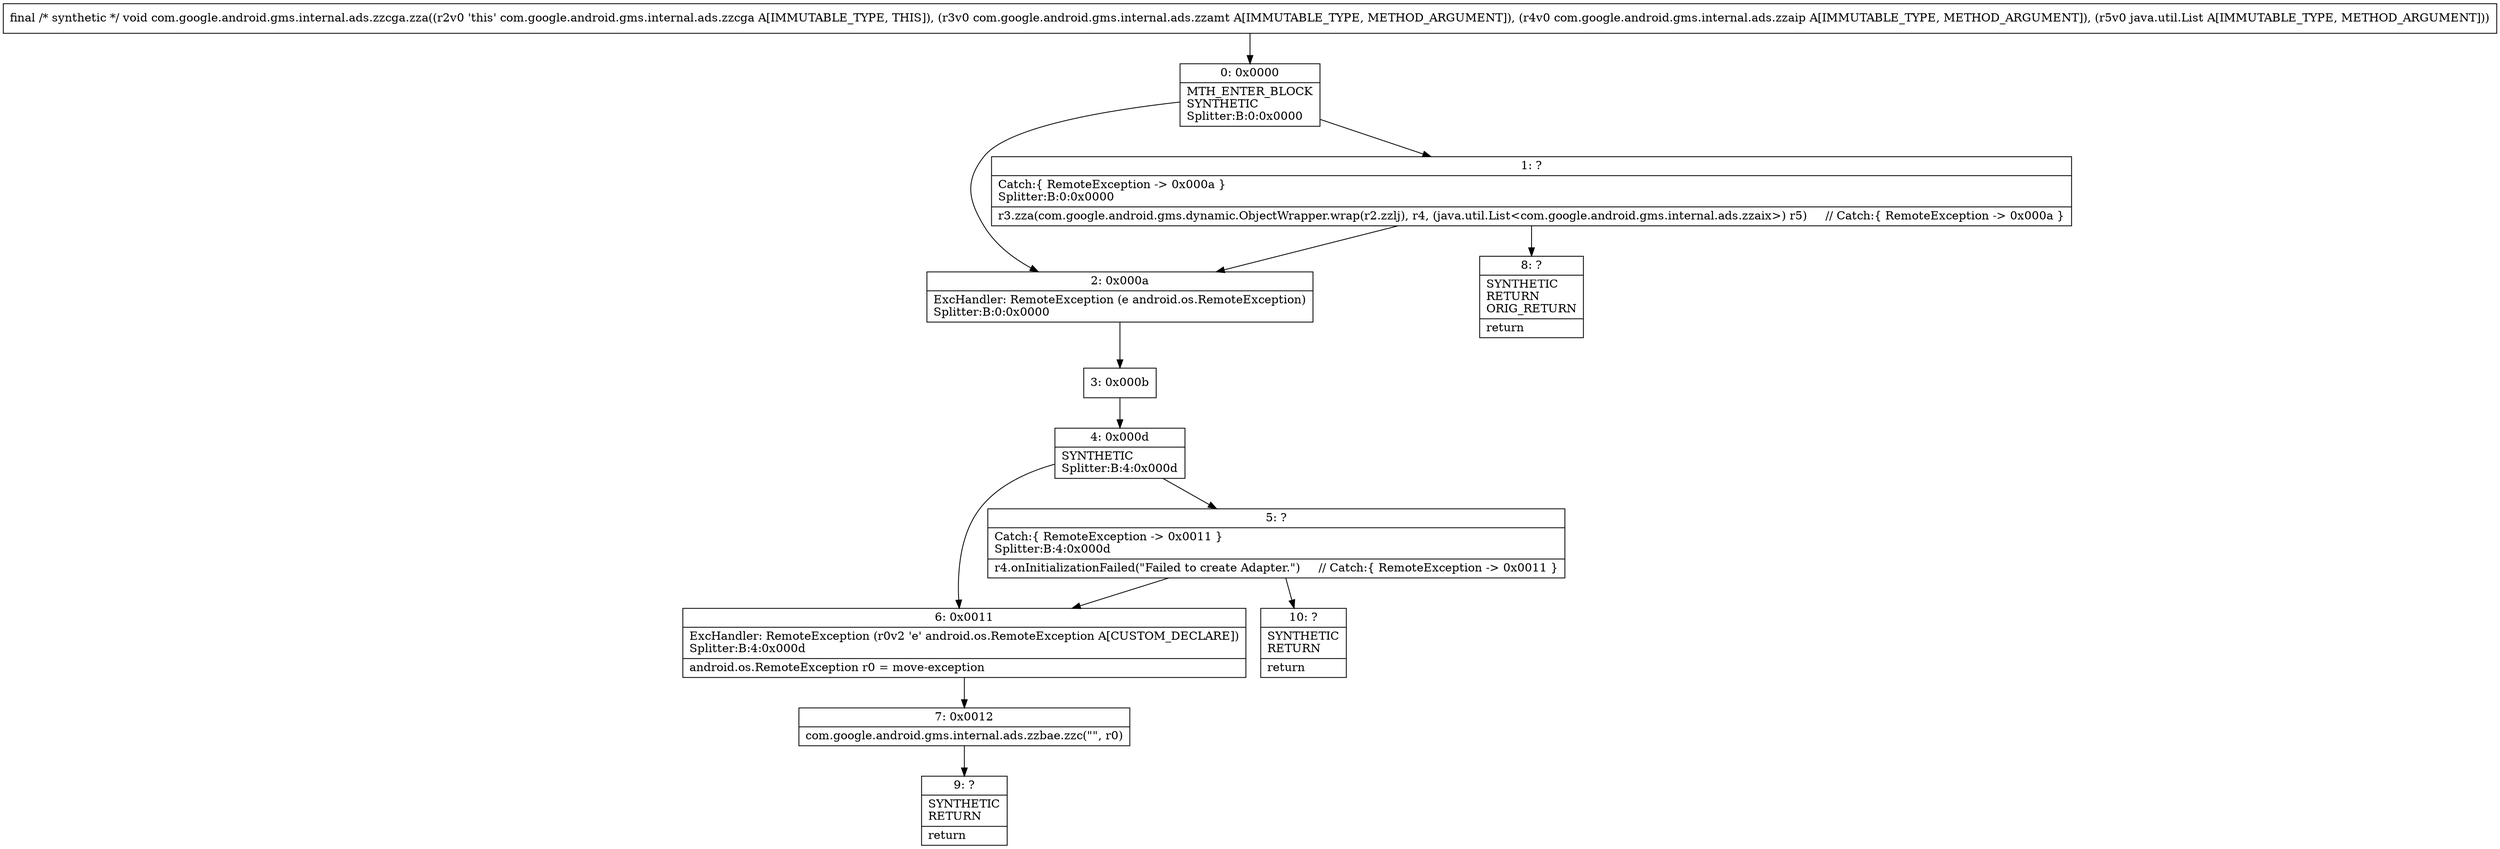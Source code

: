 digraph "CFG forcom.google.android.gms.internal.ads.zzcga.zza(Lcom\/google\/android\/gms\/internal\/ads\/zzamt;Lcom\/google\/android\/gms\/internal\/ads\/zzaip;Ljava\/util\/List;)V" {
Node_0 [shape=record,label="{0\:\ 0x0000|MTH_ENTER_BLOCK\lSYNTHETIC\lSplitter:B:0:0x0000\l}"];
Node_1 [shape=record,label="{1\:\ ?|Catch:\{ RemoteException \-\> 0x000a \}\lSplitter:B:0:0x0000\l|r3.zza(com.google.android.gms.dynamic.ObjectWrapper.wrap(r2.zzlj), r4, (java.util.List\<com.google.android.gms.internal.ads.zzaix\>) r5)     \/\/ Catch:\{ RemoteException \-\> 0x000a \}\l}"];
Node_2 [shape=record,label="{2\:\ 0x000a|ExcHandler: RemoteException (e android.os.RemoteException)\lSplitter:B:0:0x0000\l}"];
Node_3 [shape=record,label="{3\:\ 0x000b}"];
Node_4 [shape=record,label="{4\:\ 0x000d|SYNTHETIC\lSplitter:B:4:0x000d\l}"];
Node_5 [shape=record,label="{5\:\ ?|Catch:\{ RemoteException \-\> 0x0011 \}\lSplitter:B:4:0x000d\l|r4.onInitializationFailed(\"Failed to create Adapter.\")     \/\/ Catch:\{ RemoteException \-\> 0x0011 \}\l}"];
Node_6 [shape=record,label="{6\:\ 0x0011|ExcHandler: RemoteException (r0v2 'e' android.os.RemoteException A[CUSTOM_DECLARE])\lSplitter:B:4:0x000d\l|android.os.RemoteException r0 = move\-exception\l}"];
Node_7 [shape=record,label="{7\:\ 0x0012|com.google.android.gms.internal.ads.zzbae.zzc(\"\", r0)\l}"];
Node_8 [shape=record,label="{8\:\ ?|SYNTHETIC\lRETURN\lORIG_RETURN\l|return\l}"];
Node_9 [shape=record,label="{9\:\ ?|SYNTHETIC\lRETURN\l|return\l}"];
Node_10 [shape=record,label="{10\:\ ?|SYNTHETIC\lRETURN\l|return\l}"];
MethodNode[shape=record,label="{final \/* synthetic *\/ void com.google.android.gms.internal.ads.zzcga.zza((r2v0 'this' com.google.android.gms.internal.ads.zzcga A[IMMUTABLE_TYPE, THIS]), (r3v0 com.google.android.gms.internal.ads.zzamt A[IMMUTABLE_TYPE, METHOD_ARGUMENT]), (r4v0 com.google.android.gms.internal.ads.zzaip A[IMMUTABLE_TYPE, METHOD_ARGUMENT]), (r5v0 java.util.List A[IMMUTABLE_TYPE, METHOD_ARGUMENT])) }"];
MethodNode -> Node_0;
Node_0 -> Node_1;
Node_0 -> Node_2;
Node_1 -> Node_2;
Node_1 -> Node_8;
Node_2 -> Node_3;
Node_3 -> Node_4;
Node_4 -> Node_5;
Node_4 -> Node_6;
Node_5 -> Node_6;
Node_5 -> Node_10;
Node_6 -> Node_7;
Node_7 -> Node_9;
}

